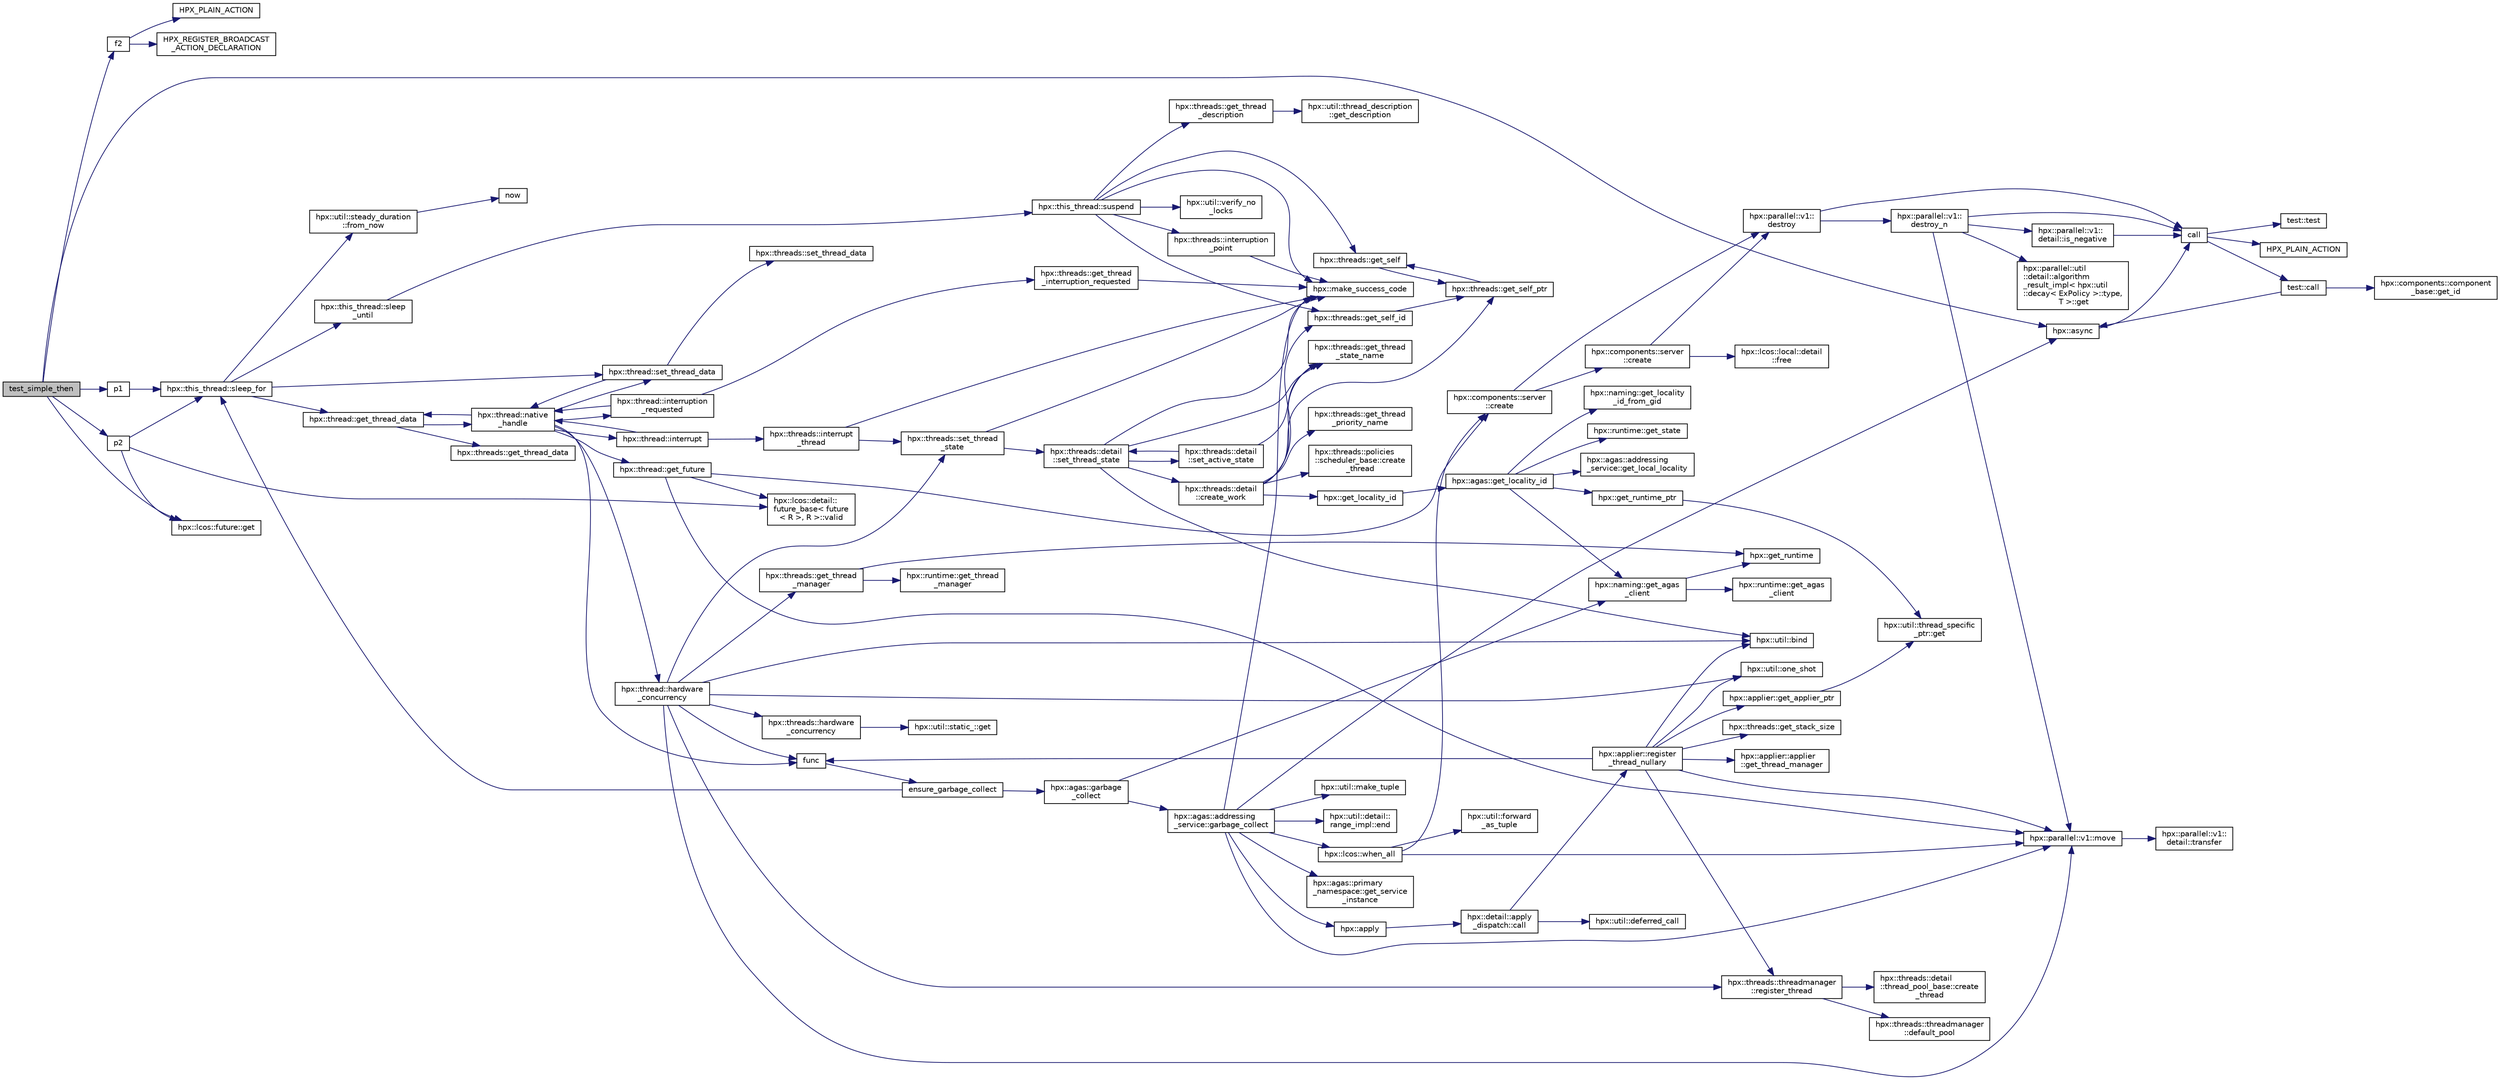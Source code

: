 digraph "test_simple_then"
{
  edge [fontname="Helvetica",fontsize="10",labelfontname="Helvetica",labelfontsize="10"];
  node [fontname="Helvetica",fontsize="10",shape=record];
  rankdir="LR";
  Node1594 [label="test_simple_then",height=0.2,width=0.4,color="black", fillcolor="grey75", style="filled", fontcolor="black"];
  Node1594 -> Node1595 [color="midnightblue",fontsize="10",style="solid",fontname="Helvetica"];
  Node1595 [label="f2",height=0.2,width=0.4,color="black", fillcolor="white", style="filled",URL="$d8/d8b/broadcast_8cpp.html#a90b718127ae383af9c1b52fb8d5e1166"];
  Node1595 -> Node1596 [color="midnightblue",fontsize="10",style="solid",fontname="Helvetica"];
  Node1596 [label="HPX_PLAIN_ACTION",height=0.2,width=0.4,color="black", fillcolor="white", style="filled",URL="$d8/d8b/broadcast_8cpp.html#a19685a0394ce6a99351f7a679f6eeefc"];
  Node1595 -> Node1597 [color="midnightblue",fontsize="10",style="solid",fontname="Helvetica"];
  Node1597 [label="HPX_REGISTER_BROADCAST\l_ACTION_DECLARATION",height=0.2,width=0.4,color="black", fillcolor="white", style="filled",URL="$d7/d38/addressing__service_8cpp.html#a573d764d9cb34eec46a4bdffcf07875f"];
  Node1594 -> Node1598 [color="midnightblue",fontsize="10",style="solid",fontname="Helvetica"];
  Node1598 [label="hpx::async",height=0.2,width=0.4,color="black", fillcolor="white", style="filled",URL="$d8/d83/namespacehpx.html#acb7d8e37b73b823956ce144f9a57eaa4"];
  Node1598 -> Node1599 [color="midnightblue",fontsize="10",style="solid",fontname="Helvetica"];
  Node1599 [label="call",height=0.2,width=0.4,color="black", fillcolor="white", style="filled",URL="$d2/d67/promise__1620_8cpp.html#a58357f0b82bc761e1d0b9091ed563a70"];
  Node1599 -> Node1600 [color="midnightblue",fontsize="10",style="solid",fontname="Helvetica"];
  Node1600 [label="test::test",height=0.2,width=0.4,color="black", fillcolor="white", style="filled",URL="$d8/d89/structtest.html#ab42d5ece712d716b04cb3f686f297a26"];
  Node1599 -> Node1601 [color="midnightblue",fontsize="10",style="solid",fontname="Helvetica"];
  Node1601 [label="HPX_PLAIN_ACTION",height=0.2,width=0.4,color="black", fillcolor="white", style="filled",URL="$d2/d67/promise__1620_8cpp.html#ab96aab827a4b1fcaf66cfe0ba83fef23"];
  Node1599 -> Node1602 [color="midnightblue",fontsize="10",style="solid",fontname="Helvetica"];
  Node1602 [label="test::call",height=0.2,width=0.4,color="black", fillcolor="white", style="filled",URL="$d8/d89/structtest.html#aeb29e7ed6518b9426ccf1344c52620ae"];
  Node1602 -> Node1598 [color="midnightblue",fontsize="10",style="solid",fontname="Helvetica"];
  Node1602 -> Node1603 [color="midnightblue",fontsize="10",style="solid",fontname="Helvetica"];
  Node1603 [label="hpx::components::component\l_base::get_id",height=0.2,width=0.4,color="black", fillcolor="white", style="filled",URL="$d2/de6/classhpx_1_1components_1_1component__base.html#a4c8fd93514039bdf01c48d66d82b19cd"];
  Node1594 -> Node1604 [color="midnightblue",fontsize="10",style="solid",fontname="Helvetica"];
  Node1604 [label="p1",height=0.2,width=0.4,color="black", fillcolor="white", style="filled",URL="$df/da5/future__then_8cpp.html#a8978a24b044bacf963e33824a4c1ac98"];
  Node1604 -> Node1605 [color="midnightblue",fontsize="10",style="solid",fontname="Helvetica"];
  Node1605 [label="hpx::this_thread::sleep_for",height=0.2,width=0.4,color="black", fillcolor="white", style="filled",URL="$d9/d52/namespacehpx_1_1this__thread.html#afc042a5a5fa52eef2d1d177a343435cf"];
  Node1605 -> Node1606 [color="midnightblue",fontsize="10",style="solid",fontname="Helvetica"];
  Node1606 [label="hpx::this_thread::sleep\l_until",height=0.2,width=0.4,color="black", fillcolor="white", style="filled",URL="$d9/d52/namespacehpx_1_1this__thread.html#ae12a853980115b23ff0ab8ca06622658"];
  Node1606 -> Node1607 [color="midnightblue",fontsize="10",style="solid",fontname="Helvetica"];
  Node1607 [label="hpx::this_thread::suspend",height=0.2,width=0.4,color="black", fillcolor="white", style="filled",URL="$d9/d52/namespacehpx_1_1this__thread.html#aca220026fb3014c0881d129fe31c0073"];
  Node1607 -> Node1608 [color="midnightblue",fontsize="10",style="solid",fontname="Helvetica"];
  Node1608 [label="hpx::threads::get_self",height=0.2,width=0.4,color="black", fillcolor="white", style="filled",URL="$d7/d28/namespacehpx_1_1threads.html#a07daf4d6d29233f20d66d41ab7b5b8e8"];
  Node1608 -> Node1609 [color="midnightblue",fontsize="10",style="solid",fontname="Helvetica"];
  Node1609 [label="hpx::threads::get_self_ptr",height=0.2,width=0.4,color="black", fillcolor="white", style="filled",URL="$d7/d28/namespacehpx_1_1threads.html#a22877ae347ad884cde3a51397dad6c53"];
  Node1609 -> Node1608 [color="midnightblue",fontsize="10",style="solid",fontname="Helvetica"];
  Node1607 -> Node1610 [color="midnightblue",fontsize="10",style="solid",fontname="Helvetica"];
  Node1610 [label="hpx::threads::get_self_id",height=0.2,width=0.4,color="black", fillcolor="white", style="filled",URL="$d7/d28/namespacehpx_1_1threads.html#afafe0f900b9fac3d4ed3c747625c1cfe"];
  Node1610 -> Node1609 [color="midnightblue",fontsize="10",style="solid",fontname="Helvetica"];
  Node1607 -> Node1611 [color="midnightblue",fontsize="10",style="solid",fontname="Helvetica"];
  Node1611 [label="hpx::threads::interruption\l_point",height=0.2,width=0.4,color="black", fillcolor="white", style="filled",URL="$d7/d28/namespacehpx_1_1threads.html#ada6ec56a12b050707311d8c628089059"];
  Node1611 -> Node1612 [color="midnightblue",fontsize="10",style="solid",fontname="Helvetica"];
  Node1612 [label="hpx::make_success_code",height=0.2,width=0.4,color="black", fillcolor="white", style="filled",URL="$d8/d83/namespacehpx.html#a0e8512a8f49e2a6c8185061181419d8f",tooltip="Returns error_code(hpx::success, \"success\", mode). "];
  Node1607 -> Node1613 [color="midnightblue",fontsize="10",style="solid",fontname="Helvetica"];
  Node1613 [label="hpx::util::verify_no\l_locks",height=0.2,width=0.4,color="black", fillcolor="white", style="filled",URL="$df/dad/namespacehpx_1_1util.html#ae0e1837ee6f09b79b26c2e788d2e9fc9"];
  Node1607 -> Node1614 [color="midnightblue",fontsize="10",style="solid",fontname="Helvetica"];
  Node1614 [label="hpx::threads::get_thread\l_description",height=0.2,width=0.4,color="black", fillcolor="white", style="filled",URL="$d7/d28/namespacehpx_1_1threads.html#a42fc18a7a680f4e8bc633a4b4c956701"];
  Node1614 -> Node1615 [color="midnightblue",fontsize="10",style="solid",fontname="Helvetica"];
  Node1615 [label="hpx::util::thread_description\l::get_description",height=0.2,width=0.4,color="black", fillcolor="white", style="filled",URL="$df/d9e/structhpx_1_1util_1_1thread__description.html#a8c834e14eca6eb228188022577f9f952"];
  Node1607 -> Node1612 [color="midnightblue",fontsize="10",style="solid",fontname="Helvetica"];
  Node1605 -> Node1616 [color="midnightblue",fontsize="10",style="solid",fontname="Helvetica"];
  Node1616 [label="hpx::util::steady_duration\l::from_now",height=0.2,width=0.4,color="black", fillcolor="white", style="filled",URL="$d9/d4f/classhpx_1_1util_1_1steady__duration.html#a0132206d767cd0f7395507b40111a153"];
  Node1616 -> Node1617 [color="midnightblue",fontsize="10",style="solid",fontname="Helvetica"];
  Node1617 [label="now",height=0.2,width=0.4,color="black", fillcolor="white", style="filled",URL="$de/db3/1d__stencil__1__omp_8cpp.html#a89e9667753dccfac455bd37a7a3a7b16"];
  Node1605 -> Node1618 [color="midnightblue",fontsize="10",style="solid",fontname="Helvetica"];
  Node1618 [label="hpx::thread::get_thread_data",height=0.2,width=0.4,color="black", fillcolor="white", style="filled",URL="$de/d9b/classhpx_1_1thread.html#a4535ef82cec3b953d2c941d20e3e3904"];
  Node1618 -> Node1619 [color="midnightblue",fontsize="10",style="solid",fontname="Helvetica"];
  Node1619 [label="hpx::threads::get_thread_data",height=0.2,width=0.4,color="black", fillcolor="white", style="filled",URL="$d7/d28/namespacehpx_1_1threads.html#a8737931ff6303807225f735b2b384ae4"];
  Node1618 -> Node1620 [color="midnightblue",fontsize="10",style="solid",fontname="Helvetica"];
  Node1620 [label="hpx::thread::native\l_handle",height=0.2,width=0.4,color="black", fillcolor="white", style="filled",URL="$de/d9b/classhpx_1_1thread.html#acf48190d264ab64c1c4ec99d0b421b5a"];
  Node1620 -> Node1621 [color="midnightblue",fontsize="10",style="solid",fontname="Helvetica"];
  Node1621 [label="hpx::thread::hardware\l_concurrency",height=0.2,width=0.4,color="black", fillcolor="white", style="filled",URL="$de/d9b/classhpx_1_1thread.html#a8e4fff210e02485ba493bc3a2a956c03"];
  Node1621 -> Node1622 [color="midnightblue",fontsize="10",style="solid",fontname="Helvetica"];
  Node1622 [label="hpx::threads::hardware\l_concurrency",height=0.2,width=0.4,color="black", fillcolor="white", style="filled",URL="$d7/d28/namespacehpx_1_1threads.html#aa8752a235478d2ad7b5ac467b63ab527"];
  Node1622 -> Node1623 [color="midnightblue",fontsize="10",style="solid",fontname="Helvetica"];
  Node1623 [label="hpx::util::static_::get",height=0.2,width=0.4,color="black", fillcolor="white", style="filled",URL="$d3/dbb/structhpx_1_1util_1_1static__.html#a2967c633948a3bf17a3b5405ef5a8318"];
  Node1621 -> Node1624 [color="midnightblue",fontsize="10",style="solid",fontname="Helvetica"];
  Node1624 [label="func",height=0.2,width=0.4,color="black", fillcolor="white", style="filled",URL="$d8/dfd/id__type__ref__counting__1032_8cpp.html#ab811b86ea5107ffb3351fcaa29d2c652"];
  Node1624 -> Node1625 [color="midnightblue",fontsize="10",style="solid",fontname="Helvetica"];
  Node1625 [label="ensure_garbage_collect",height=0.2,width=0.4,color="black", fillcolor="white", style="filled",URL="$d8/dfd/id__type__ref__counting__1032_8cpp.html#a5264b94bf7c262ac0e521fb290d476d5"];
  Node1625 -> Node1605 [color="midnightblue",fontsize="10",style="solid",fontname="Helvetica"];
  Node1625 -> Node1626 [color="midnightblue",fontsize="10",style="solid",fontname="Helvetica"];
  Node1626 [label="hpx::agas::garbage\l_collect",height=0.2,width=0.4,color="black", fillcolor="white", style="filled",URL="$dc/d54/namespacehpx_1_1agas.html#a951337adc4f9bd6df00a50737468e911"];
  Node1626 -> Node1627 [color="midnightblue",fontsize="10",style="solid",fontname="Helvetica"];
  Node1627 [label="hpx::naming::get_agas\l_client",height=0.2,width=0.4,color="black", fillcolor="white", style="filled",URL="$d4/dc9/namespacehpx_1_1naming.html#a0408fffd5d34b620712a801b0ae3b032"];
  Node1627 -> Node1628 [color="midnightblue",fontsize="10",style="solid",fontname="Helvetica"];
  Node1628 [label="hpx::get_runtime",height=0.2,width=0.4,color="black", fillcolor="white", style="filled",URL="$d8/d83/namespacehpx.html#aef902cc6c7dd3b9fbadf34d1e850a070"];
  Node1627 -> Node1629 [color="midnightblue",fontsize="10",style="solid",fontname="Helvetica"];
  Node1629 [label="hpx::runtime::get_agas\l_client",height=0.2,width=0.4,color="black", fillcolor="white", style="filled",URL="$d0/d7b/classhpx_1_1runtime.html#aeb5dddd30d6b9861669af8ad44d1a96a"];
  Node1626 -> Node1630 [color="midnightblue",fontsize="10",style="solid",fontname="Helvetica"];
  Node1630 [label="hpx::agas::addressing\l_service::garbage_collect",height=0.2,width=0.4,color="black", fillcolor="white", style="filled",URL="$db/d58/structhpx_1_1agas_1_1addressing__service.html#a87dcae0eacf6e62d5103ebf516d86f63"];
  Node1630 -> Node1612 [color="midnightblue",fontsize="10",style="solid",fontname="Helvetica"];
  Node1630 -> Node1631 [color="midnightblue",fontsize="10",style="solid",fontname="Helvetica"];
  Node1631 [label="hpx::agas::primary\l_namespace::get_service\l_instance",height=0.2,width=0.4,color="black", fillcolor="white", style="filled",URL="$d1/d43/structhpx_1_1agas_1_1primary__namespace.html#a7630ff0f30ff8c23b13b4672c5350e2e"];
  Node1630 -> Node1632 [color="midnightblue",fontsize="10",style="solid",fontname="Helvetica"];
  Node1632 [label="hpx::util::make_tuple",height=0.2,width=0.4,color="black", fillcolor="white", style="filled",URL="$df/dad/namespacehpx_1_1util.html#a06fa74211a987d208e013f400a9f5328"];
  Node1630 -> Node1633 [color="midnightblue",fontsize="10",style="solid",fontname="Helvetica"];
  Node1633 [label="hpx::util::detail::\lrange_impl::end",height=0.2,width=0.4,color="black", fillcolor="white", style="filled",URL="$d4/d4a/namespacehpx_1_1util_1_1detail_1_1range__impl.html#afb2ea48b0902f52ee4d8b764807b4316"];
  Node1630 -> Node1634 [color="midnightblue",fontsize="10",style="solid",fontname="Helvetica"];
  Node1634 [label="hpx::apply",height=0.2,width=0.4,color="black", fillcolor="white", style="filled",URL="$d8/d83/namespacehpx.html#aa87762f0db0731d385f3fdfdb25d59fc"];
  Node1634 -> Node1635 [color="midnightblue",fontsize="10",style="solid",fontname="Helvetica"];
  Node1635 [label="hpx::detail::apply\l_dispatch::call",height=0.2,width=0.4,color="black", fillcolor="white", style="filled",URL="$db/de8/structhpx_1_1detail_1_1apply__dispatch.html#a0755fab16d281e74bcff0f8045be9459"];
  Node1635 -> Node1636 [color="midnightblue",fontsize="10",style="solid",fontname="Helvetica"];
  Node1636 [label="hpx::applier::register\l_thread_nullary",height=0.2,width=0.4,color="black", fillcolor="white", style="filled",URL="$d8/dcb/namespacehpx_1_1applier.html#a401cd1145927e58d74d1eb52aaccd936"];
  Node1636 -> Node1637 [color="midnightblue",fontsize="10",style="solid",fontname="Helvetica"];
  Node1637 [label="hpx::applier::get_applier_ptr",height=0.2,width=0.4,color="black", fillcolor="white", style="filled",URL="$d8/dcb/namespacehpx_1_1applier.html#a617483cf2b77ad3a0aa428ade7b35299"];
  Node1637 -> Node1638 [color="midnightblue",fontsize="10",style="solid",fontname="Helvetica"];
  Node1638 [label="hpx::util::thread_specific\l_ptr::get",height=0.2,width=0.4,color="black", fillcolor="white", style="filled",URL="$d4/d4c/structhpx_1_1util_1_1thread__specific__ptr.html#a3b27d8520710478aa41d1f74206bdba9"];
  Node1636 -> Node1624 [color="midnightblue",fontsize="10",style="solid",fontname="Helvetica"];
  Node1636 -> Node1639 [color="midnightblue",fontsize="10",style="solid",fontname="Helvetica"];
  Node1639 [label="hpx::util::bind",height=0.2,width=0.4,color="black", fillcolor="white", style="filled",URL="$df/dad/namespacehpx_1_1util.html#ad844caedf82a0173d6909d910c3e48c6"];
  Node1636 -> Node1640 [color="midnightblue",fontsize="10",style="solid",fontname="Helvetica"];
  Node1640 [label="hpx::util::one_shot",height=0.2,width=0.4,color="black", fillcolor="white", style="filled",URL="$df/dad/namespacehpx_1_1util.html#a273e61be42a72415291e0ec0a4f28c7a"];
  Node1636 -> Node1641 [color="midnightblue",fontsize="10",style="solid",fontname="Helvetica"];
  Node1641 [label="hpx::parallel::v1::move",height=0.2,width=0.4,color="black", fillcolor="white", style="filled",URL="$db/db9/namespacehpx_1_1parallel_1_1v1.html#aa7c4ede081ce786c9d1eb1adff495cfc"];
  Node1641 -> Node1642 [color="midnightblue",fontsize="10",style="solid",fontname="Helvetica"];
  Node1642 [label="hpx::parallel::v1::\ldetail::transfer",height=0.2,width=0.4,color="black", fillcolor="white", style="filled",URL="$d2/ddd/namespacehpx_1_1parallel_1_1v1_1_1detail.html#ab1b56a05e1885ca7cc7ffa1804dd2f3c"];
  Node1636 -> Node1643 [color="midnightblue",fontsize="10",style="solid",fontname="Helvetica"];
  Node1643 [label="hpx::threads::get_stack_size",height=0.2,width=0.4,color="black", fillcolor="white", style="filled",URL="$d7/d28/namespacehpx_1_1threads.html#af597241b3c2785150be206737ca04aa6",tooltip="The get_stack_size function is part of the thread related API. It. "];
  Node1636 -> Node1644 [color="midnightblue",fontsize="10",style="solid",fontname="Helvetica"];
  Node1644 [label="hpx::applier::applier\l::get_thread_manager",height=0.2,width=0.4,color="black", fillcolor="white", style="filled",URL="$da/dcb/classhpx_1_1applier_1_1applier.html#acc36d583973701e573be39da97bba866",tooltip="Access the thread-manager instance associated with this applier. "];
  Node1636 -> Node1645 [color="midnightblue",fontsize="10",style="solid",fontname="Helvetica"];
  Node1645 [label="hpx::threads::threadmanager\l::register_thread",height=0.2,width=0.4,color="black", fillcolor="white", style="filled",URL="$d5/daa/classhpx_1_1threads_1_1threadmanager.html#a7f79c7578e08a60ca45eb276ce8133d8"];
  Node1645 -> Node1646 [color="midnightblue",fontsize="10",style="solid",fontname="Helvetica"];
  Node1646 [label="hpx::threads::threadmanager\l::default_pool",height=0.2,width=0.4,color="black", fillcolor="white", style="filled",URL="$d5/daa/classhpx_1_1threads_1_1threadmanager.html#a851f067d03b5dd1c5e6a9a6a841e05df"];
  Node1645 -> Node1647 [color="midnightblue",fontsize="10",style="solid",fontname="Helvetica"];
  Node1647 [label="hpx::threads::detail\l::thread_pool_base::create\l_thread",height=0.2,width=0.4,color="black", fillcolor="white", style="filled",URL="$de/dae/classhpx_1_1threads_1_1detail_1_1thread__pool__base.html#ad35d3779eef6f4528e62a26d71b34b34"];
  Node1635 -> Node1648 [color="midnightblue",fontsize="10",style="solid",fontname="Helvetica"];
  Node1648 [label="hpx::util::deferred_call",height=0.2,width=0.4,color="black", fillcolor="white", style="filled",URL="$df/dad/namespacehpx_1_1util.html#acdded623c658a7a3436f7e76bc9d881c"];
  Node1630 -> Node1641 [color="midnightblue",fontsize="10",style="solid",fontname="Helvetica"];
  Node1630 -> Node1598 [color="midnightblue",fontsize="10",style="solid",fontname="Helvetica"];
  Node1630 -> Node1649 [color="midnightblue",fontsize="10",style="solid",fontname="Helvetica"];
  Node1649 [label="hpx::lcos::when_all",height=0.2,width=0.4,color="black", fillcolor="white", style="filled",URL="$d2/dc9/namespacehpx_1_1lcos.html#a1a6fb024d8690923fb185d5aee204d54"];
  Node1649 -> Node1650 [color="midnightblue",fontsize="10",style="solid",fontname="Helvetica"];
  Node1650 [label="hpx::util::forward\l_as_tuple",height=0.2,width=0.4,color="black", fillcolor="white", style="filled",URL="$df/dad/namespacehpx_1_1util.html#ab7c31e3f24c3302a4f67b6735a6fa597"];
  Node1649 -> Node1641 [color="midnightblue",fontsize="10",style="solid",fontname="Helvetica"];
  Node1649 -> Node1651 [color="midnightblue",fontsize="10",style="solid",fontname="Helvetica"];
  Node1651 [label="hpx::components::server\l::create",height=0.2,width=0.4,color="black", fillcolor="white", style="filled",URL="$d2/da2/namespacehpx_1_1components_1_1server.html#ac776c89f3d68ceb910e8cee9fa937ab4",tooltip="Create arrays of components using their default constructor. "];
  Node1651 -> Node1652 [color="midnightblue",fontsize="10",style="solid",fontname="Helvetica"];
  Node1652 [label="hpx::components::server\l::create",height=0.2,width=0.4,color="black", fillcolor="white", style="filled",URL="$d2/da2/namespacehpx_1_1components_1_1server.html#a77d26de181c97b444565e230577981bd"];
  Node1652 -> Node1653 [color="midnightblue",fontsize="10",style="solid",fontname="Helvetica"];
  Node1653 [label="hpx::lcos::local::detail\l::free",height=0.2,width=0.4,color="black", fillcolor="white", style="filled",URL="$d4/dcb/namespacehpx_1_1lcos_1_1local_1_1detail.html#a55a940f019734e9bb045dc123cd80e48"];
  Node1652 -> Node1654 [color="midnightblue",fontsize="10",style="solid",fontname="Helvetica"];
  Node1654 [label="hpx::parallel::v1::\ldestroy",height=0.2,width=0.4,color="black", fillcolor="white", style="filled",URL="$db/db9/namespacehpx_1_1parallel_1_1v1.html#acf303558375048e8a7cc9a2c2e09477f"];
  Node1654 -> Node1599 [color="midnightblue",fontsize="10",style="solid",fontname="Helvetica"];
  Node1654 -> Node1655 [color="midnightblue",fontsize="10",style="solid",fontname="Helvetica"];
  Node1655 [label="hpx::parallel::v1::\ldestroy_n",height=0.2,width=0.4,color="black", fillcolor="white", style="filled",URL="$db/db9/namespacehpx_1_1parallel_1_1v1.html#a71d0691132a300690163f5636bcd5bd3"];
  Node1655 -> Node1656 [color="midnightblue",fontsize="10",style="solid",fontname="Helvetica"];
  Node1656 [label="hpx::parallel::v1::\ldetail::is_negative",height=0.2,width=0.4,color="black", fillcolor="white", style="filled",URL="$d2/ddd/namespacehpx_1_1parallel_1_1v1_1_1detail.html#adf2e40fc4b20ad0fd442ee3118a4d527"];
  Node1656 -> Node1599 [color="midnightblue",fontsize="10",style="solid",fontname="Helvetica"];
  Node1655 -> Node1657 [color="midnightblue",fontsize="10",style="solid",fontname="Helvetica"];
  Node1657 [label="hpx::parallel::util\l::detail::algorithm\l_result_impl\< hpx::util\l::decay\< ExPolicy \>::type,\l T \>::get",height=0.2,width=0.4,color="black", fillcolor="white", style="filled",URL="$d2/d42/structhpx_1_1parallel_1_1util_1_1detail_1_1algorithm__result__impl.html#ab5b051e8ec74eff5e0e62fd63f5d377e"];
  Node1655 -> Node1641 [color="midnightblue",fontsize="10",style="solid",fontname="Helvetica"];
  Node1655 -> Node1599 [color="midnightblue",fontsize="10",style="solid",fontname="Helvetica"];
  Node1651 -> Node1654 [color="midnightblue",fontsize="10",style="solid",fontname="Helvetica"];
  Node1621 -> Node1639 [color="midnightblue",fontsize="10",style="solid",fontname="Helvetica"];
  Node1621 -> Node1640 [color="midnightblue",fontsize="10",style="solid",fontname="Helvetica"];
  Node1621 -> Node1641 [color="midnightblue",fontsize="10",style="solid",fontname="Helvetica"];
  Node1621 -> Node1658 [color="midnightblue",fontsize="10",style="solid",fontname="Helvetica"];
  Node1658 [label="hpx::threads::get_thread\l_manager",height=0.2,width=0.4,color="black", fillcolor="white", style="filled",URL="$d7/d28/namespacehpx_1_1threads.html#a076973c3a53beadde7d967e22c4f6cce"];
  Node1658 -> Node1628 [color="midnightblue",fontsize="10",style="solid",fontname="Helvetica"];
  Node1658 -> Node1659 [color="midnightblue",fontsize="10",style="solid",fontname="Helvetica"];
  Node1659 [label="hpx::runtime::get_thread\l_manager",height=0.2,width=0.4,color="black", fillcolor="white", style="filled",URL="$d0/d7b/classhpx_1_1runtime.html#a865b12d57fcd44a8d3dda3e35414f563"];
  Node1621 -> Node1645 [color="midnightblue",fontsize="10",style="solid",fontname="Helvetica"];
  Node1621 -> Node1660 [color="midnightblue",fontsize="10",style="solid",fontname="Helvetica"];
  Node1660 [label="hpx::threads::set_thread\l_state",height=0.2,width=0.4,color="black", fillcolor="white", style="filled",URL="$d7/d28/namespacehpx_1_1threads.html#ac0690ad16ad778bcc79dcd727cc33025",tooltip="Set the thread state of the thread referenced by the thread_id id. "];
  Node1660 -> Node1612 [color="midnightblue",fontsize="10",style="solid",fontname="Helvetica"];
  Node1660 -> Node1661 [color="midnightblue",fontsize="10",style="solid",fontname="Helvetica"];
  Node1661 [label="hpx::threads::detail\l::set_thread_state",height=0.2,width=0.4,color="black", fillcolor="white", style="filled",URL="$d2/dd1/namespacehpx_1_1threads_1_1detail.html#af85ddc854c4a149bf1738eb1b111b9ab"];
  Node1661 -> Node1662 [color="midnightblue",fontsize="10",style="solid",fontname="Helvetica"];
  Node1662 [label="hpx::threads::get_thread\l_state_name",height=0.2,width=0.4,color="black", fillcolor="white", style="filled",URL="$d7/d28/namespacehpx_1_1threads.html#a26f91ea8d2195f165c033241c5cd11db"];
  Node1661 -> Node1612 [color="midnightblue",fontsize="10",style="solid",fontname="Helvetica"];
  Node1661 -> Node1639 [color="midnightblue",fontsize="10",style="solid",fontname="Helvetica"];
  Node1661 -> Node1663 [color="midnightblue",fontsize="10",style="solid",fontname="Helvetica"];
  Node1663 [label="hpx::threads::detail\l::set_active_state",height=0.2,width=0.4,color="black", fillcolor="white", style="filled",URL="$d2/dd1/namespacehpx_1_1threads_1_1detail.html#a45884a5bf04ad66a4f259231a3947e76"];
  Node1663 -> Node1662 [color="midnightblue",fontsize="10",style="solid",fontname="Helvetica"];
  Node1663 -> Node1661 [color="midnightblue",fontsize="10",style="solid",fontname="Helvetica"];
  Node1661 -> Node1664 [color="midnightblue",fontsize="10",style="solid",fontname="Helvetica"];
  Node1664 [label="hpx::threads::detail\l::create_work",height=0.2,width=0.4,color="black", fillcolor="white", style="filled",URL="$d2/dd1/namespacehpx_1_1threads_1_1detail.html#ae22384a3c1b1a1940032fad068fb54b1"];
  Node1664 -> Node1662 [color="midnightblue",fontsize="10",style="solid",fontname="Helvetica"];
  Node1664 -> Node1665 [color="midnightblue",fontsize="10",style="solid",fontname="Helvetica"];
  Node1665 [label="hpx::threads::get_thread\l_priority_name",height=0.2,width=0.4,color="black", fillcolor="white", style="filled",URL="$d7/d28/namespacehpx_1_1threads.html#a9c6b2fec0c1cf5b06ff83ce756ca6d42"];
  Node1664 -> Node1609 [color="midnightblue",fontsize="10",style="solid",fontname="Helvetica"];
  Node1664 -> Node1610 [color="midnightblue",fontsize="10",style="solid",fontname="Helvetica"];
  Node1664 -> Node1666 [color="midnightblue",fontsize="10",style="solid",fontname="Helvetica"];
  Node1666 [label="hpx::get_locality_id",height=0.2,width=0.4,color="black", fillcolor="white", style="filled",URL="$d8/d83/namespacehpx.html#a158d7c54a657bb364c1704033010697b",tooltip="Return the number of the locality this function is being called from. "];
  Node1666 -> Node1667 [color="midnightblue",fontsize="10",style="solid",fontname="Helvetica"];
  Node1667 [label="hpx::agas::get_locality_id",height=0.2,width=0.4,color="black", fillcolor="white", style="filled",URL="$dc/d54/namespacehpx_1_1agas.html#a491cc2ddecdf0f1a9129900caa6a4d3e"];
  Node1667 -> Node1668 [color="midnightblue",fontsize="10",style="solid",fontname="Helvetica"];
  Node1668 [label="hpx::get_runtime_ptr",height=0.2,width=0.4,color="black", fillcolor="white", style="filled",URL="$d8/d83/namespacehpx.html#af29daf2bb3e01b4d6495a1742b6cce64"];
  Node1668 -> Node1638 [color="midnightblue",fontsize="10",style="solid",fontname="Helvetica"];
  Node1667 -> Node1669 [color="midnightblue",fontsize="10",style="solid",fontname="Helvetica"];
  Node1669 [label="hpx::runtime::get_state",height=0.2,width=0.4,color="black", fillcolor="white", style="filled",URL="$d0/d7b/classhpx_1_1runtime.html#ab405f80e060dac95d624520f38b0524c"];
  Node1667 -> Node1627 [color="midnightblue",fontsize="10",style="solid",fontname="Helvetica"];
  Node1667 -> Node1670 [color="midnightblue",fontsize="10",style="solid",fontname="Helvetica"];
  Node1670 [label="hpx::agas::addressing\l_service::get_local_locality",height=0.2,width=0.4,color="black", fillcolor="white", style="filled",URL="$db/d58/structhpx_1_1agas_1_1addressing__service.html#ab52c19a37c2a7a006c6c15f90ad0539c"];
  Node1667 -> Node1671 [color="midnightblue",fontsize="10",style="solid",fontname="Helvetica"];
  Node1671 [label="hpx::naming::get_locality\l_id_from_gid",height=0.2,width=0.4,color="black", fillcolor="white", style="filled",URL="$d4/dc9/namespacehpx_1_1naming.html#a7fd43037784560bd04fda9b49e33529f"];
  Node1664 -> Node1672 [color="midnightblue",fontsize="10",style="solid",fontname="Helvetica"];
  Node1672 [label="hpx::threads::policies\l::scheduler_base::create\l_thread",height=0.2,width=0.4,color="black", fillcolor="white", style="filled",URL="$dd/d7e/structhpx_1_1threads_1_1policies_1_1scheduler__base.html#ad3b05cd7f363cc8e8410ce368c3794e0"];
  Node1620 -> Node1673 [color="midnightblue",fontsize="10",style="solid",fontname="Helvetica"];
  Node1673 [label="hpx::thread::interrupt",height=0.2,width=0.4,color="black", fillcolor="white", style="filled",URL="$de/d9b/classhpx_1_1thread.html#ac34d0d033aa743c476a79dbc2e1a8a39"];
  Node1673 -> Node1674 [color="midnightblue",fontsize="10",style="solid",fontname="Helvetica"];
  Node1674 [label="hpx::threads::interrupt\l_thread",height=0.2,width=0.4,color="black", fillcolor="white", style="filled",URL="$d7/d28/namespacehpx_1_1threads.html#a6bdda1a2aab61b9b13d274b5155d7e73"];
  Node1674 -> Node1612 [color="midnightblue",fontsize="10",style="solid",fontname="Helvetica"];
  Node1674 -> Node1660 [color="midnightblue",fontsize="10",style="solid",fontname="Helvetica"];
  Node1673 -> Node1620 [color="midnightblue",fontsize="10",style="solid",fontname="Helvetica"];
  Node1620 -> Node1675 [color="midnightblue",fontsize="10",style="solid",fontname="Helvetica"];
  Node1675 [label="hpx::thread::interruption\l_requested",height=0.2,width=0.4,color="black", fillcolor="white", style="filled",URL="$de/d9b/classhpx_1_1thread.html#a33276bb4c20bbb0b1978944e18ef71b8"];
  Node1675 -> Node1676 [color="midnightblue",fontsize="10",style="solid",fontname="Helvetica"];
  Node1676 [label="hpx::threads::get_thread\l_interruption_requested",height=0.2,width=0.4,color="black", fillcolor="white", style="filled",URL="$d7/d28/namespacehpx_1_1threads.html#ae64a7fdb8b5c8bac7be0c8282672a03b"];
  Node1676 -> Node1612 [color="midnightblue",fontsize="10",style="solid",fontname="Helvetica"];
  Node1675 -> Node1620 [color="midnightblue",fontsize="10",style="solid",fontname="Helvetica"];
  Node1620 -> Node1677 [color="midnightblue",fontsize="10",style="solid",fontname="Helvetica"];
  Node1677 [label="hpx::thread::get_future",height=0.2,width=0.4,color="black", fillcolor="white", style="filled",URL="$de/d9b/classhpx_1_1thread.html#a87fdb0d8da826366fc190ed224900a64"];
  Node1677 -> Node1678 [color="midnightblue",fontsize="10",style="solid",fontname="Helvetica"];
  Node1678 [label="hpx::lcos::detail::\lfuture_base\< future\l\< R \>, R \>::valid",height=0.2,width=0.4,color="black", fillcolor="white", style="filled",URL="$d5/dd7/classhpx_1_1lcos_1_1detail_1_1future__base.html#aaf7beb7374815614363033bd96573e75"];
  Node1677 -> Node1651 [color="midnightblue",fontsize="10",style="solid",fontname="Helvetica"];
  Node1677 -> Node1641 [color="midnightblue",fontsize="10",style="solid",fontname="Helvetica"];
  Node1620 -> Node1618 [color="midnightblue",fontsize="10",style="solid",fontname="Helvetica"];
  Node1620 -> Node1679 [color="midnightblue",fontsize="10",style="solid",fontname="Helvetica"];
  Node1679 [label="hpx::thread::set_thread_data",height=0.2,width=0.4,color="black", fillcolor="white", style="filled",URL="$de/d9b/classhpx_1_1thread.html#a7317a3cf5251f3b33c990449570d4cea"];
  Node1679 -> Node1680 [color="midnightblue",fontsize="10",style="solid",fontname="Helvetica"];
  Node1680 [label="hpx::threads::set_thread_data",height=0.2,width=0.4,color="black", fillcolor="white", style="filled",URL="$d7/d28/namespacehpx_1_1threads.html#a00a625acc149fce3ae38e4340454acf7"];
  Node1679 -> Node1620 [color="midnightblue",fontsize="10",style="solid",fontname="Helvetica"];
  Node1620 -> Node1624 [color="midnightblue",fontsize="10",style="solid",fontname="Helvetica"];
  Node1605 -> Node1679 [color="midnightblue",fontsize="10",style="solid",fontname="Helvetica"];
  Node1594 -> Node1681 [color="midnightblue",fontsize="10",style="solid",fontname="Helvetica"];
  Node1681 [label="p2",height=0.2,width=0.4,color="black", fillcolor="white", style="filled",URL="$df/da5/future__then_8cpp.html#a0dabf50b87b0ab6126c07663b7c82650"];
  Node1681 -> Node1678 [color="midnightblue",fontsize="10",style="solid",fontname="Helvetica"];
  Node1681 -> Node1682 [color="midnightblue",fontsize="10",style="solid",fontname="Helvetica"];
  Node1682 [label="hpx::lcos::future::get",height=0.2,width=0.4,color="black", fillcolor="white", style="filled",URL="$d0/d33/classhpx_1_1lcos_1_1future.html#a8c28269486d5620ac48af349f17bb41c"];
  Node1681 -> Node1605 [color="midnightblue",fontsize="10",style="solid",fontname="Helvetica"];
  Node1594 -> Node1682 [color="midnightblue",fontsize="10",style="solid",fontname="Helvetica"];
}
